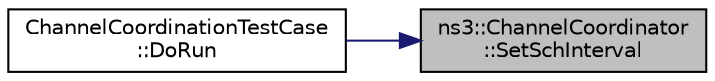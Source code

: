 digraph "ns3::ChannelCoordinator::SetSchInterval"
{
 // LATEX_PDF_SIZE
  edge [fontname="Helvetica",fontsize="10",labelfontname="Helvetica",labelfontsize="10"];
  node [fontname="Helvetica",fontsize="10",shape=record];
  rankdir="RL";
  Node1 [label="ns3::ChannelCoordinator\l::SetSchInterval",height=0.2,width=0.4,color="black", fillcolor="grey75", style="filled", fontcolor="black",tooltip=" "];
  Node1 -> Node2 [dir="back",color="midnightblue",fontsize="10",style="solid",fontname="Helvetica"];
  Node2 [label="ChannelCoordinationTestCase\l::DoRun",height=0.2,width=0.4,color="black", fillcolor="white", style="filled",URL="$class_channel_coordination_test_case.html#a14d33785e7385a37fa7f14700ffde861",tooltip="Implementation to actually run this TestCase."];
}
